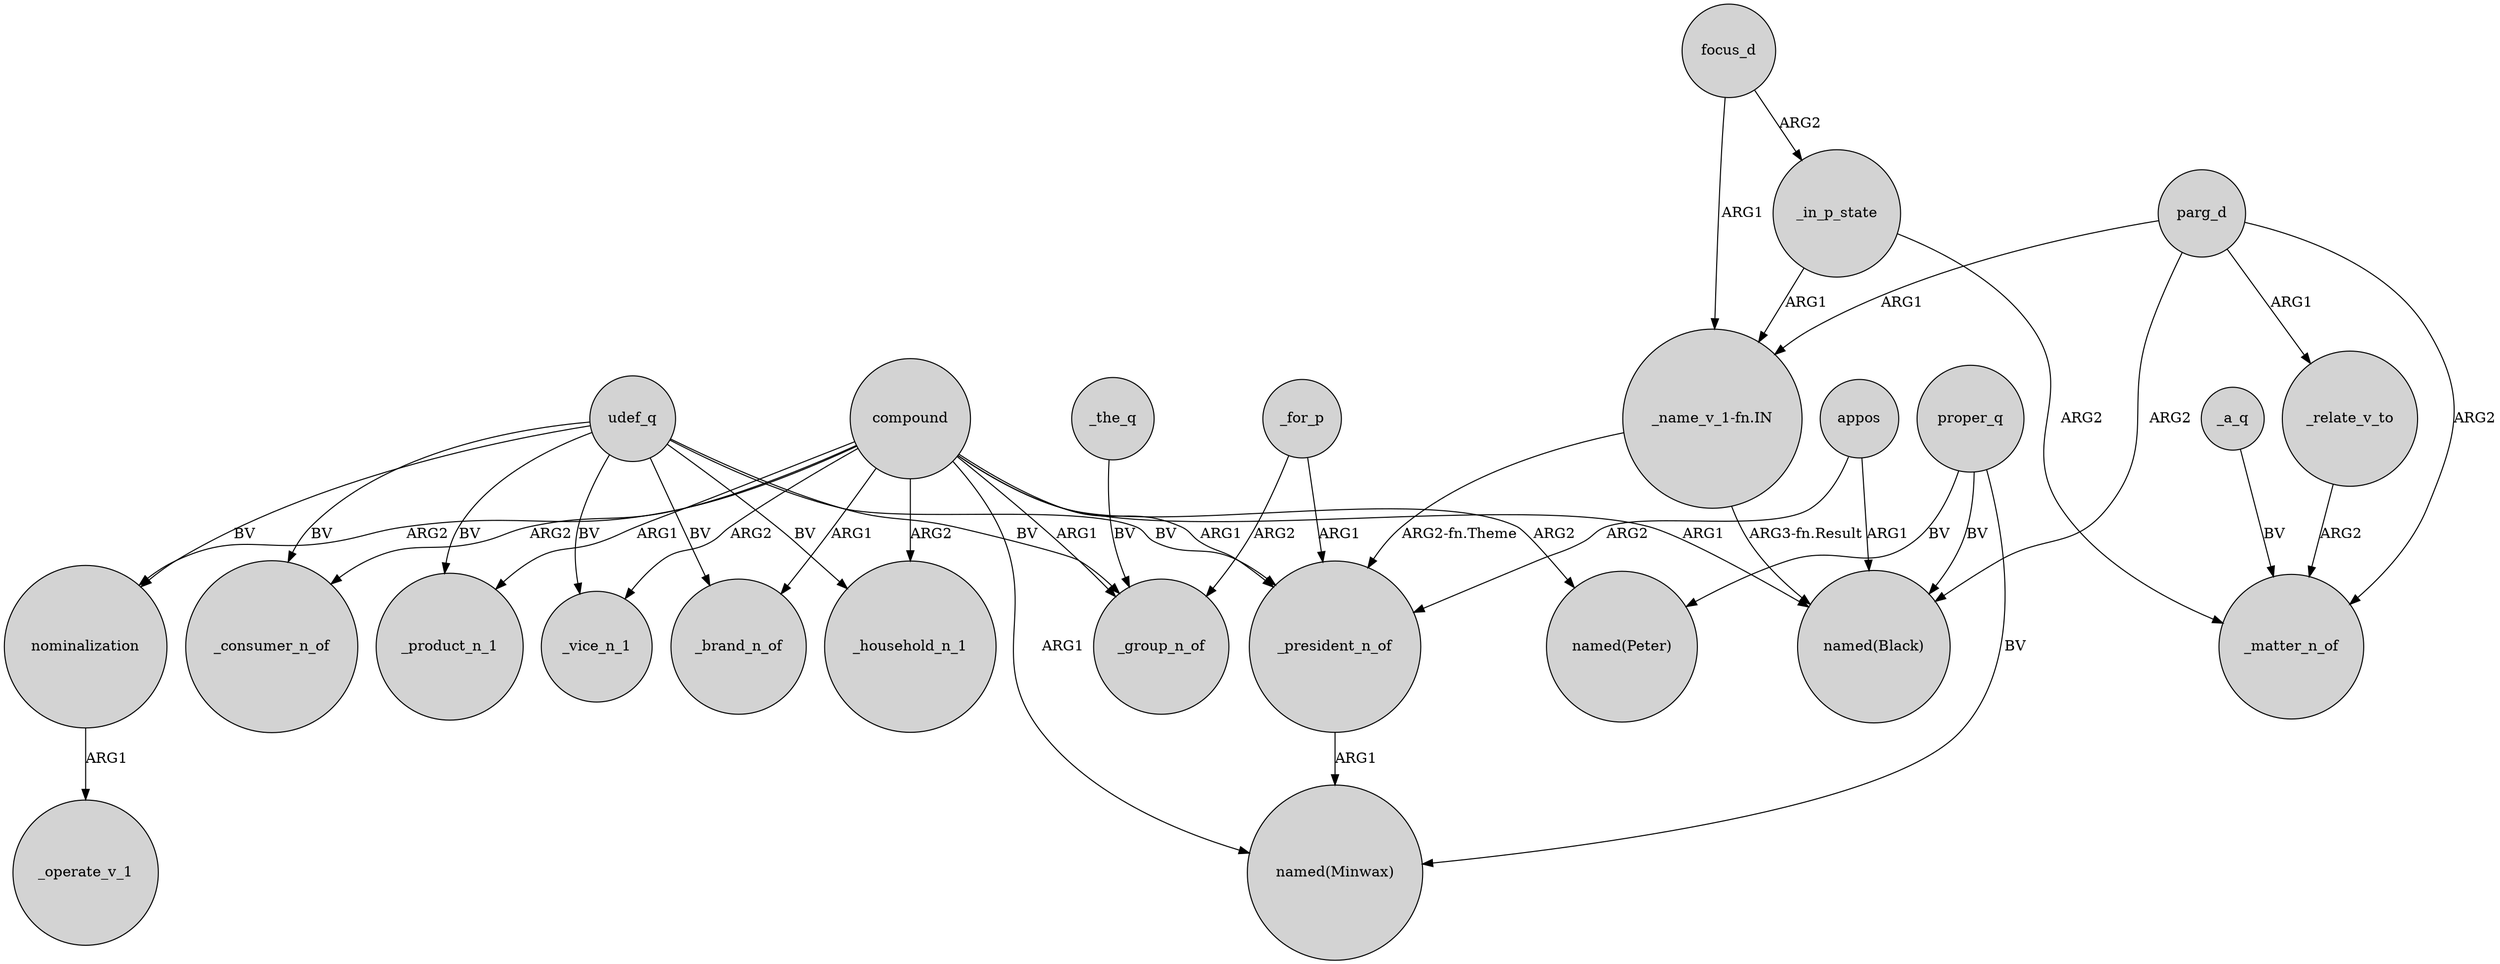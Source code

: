 digraph {
	node [shape=circle style=filled]
	_president_n_of -> "named(Minwax)" [label=ARG1]
	compound -> _vice_n_1 [label=ARG2]
	compound -> _product_n_1 [label=ARG1]
	nominalization -> _operate_v_1 [label=ARG1]
	proper_q -> "named(Minwax)" [label=BV]
	parg_d -> _matter_n_of [label=ARG2]
	"_name_v_1-fn.IN" -> "named(Black)" [label="ARG3-fn.Result"]
	parg_d -> _relate_v_to [label=ARG1]
	udef_q -> _household_n_1 [label=BV]
	compound -> _brand_n_of [label=ARG1]
	focus_d -> _in_p_state [label=ARG2]
	compound -> "named(Minwax)" [label=ARG1]
	compound -> nominalization [label=ARG2]
	compound -> _household_n_1 [label=ARG2]
	_the_q -> _group_n_of [label=BV]
	proper_q -> "named(Black)" [label=BV]
	proper_q -> "named(Peter)" [label=BV]
	udef_q -> _vice_n_1 [label=BV]
	appos -> _president_n_of [label=ARG2]
	"_name_v_1-fn.IN" -> _president_n_of [label="ARG2-fn.Theme"]
	focus_d -> "_name_v_1-fn.IN" [label=ARG1]
	compound -> "named(Peter)" [label=ARG2]
	_for_p -> _group_n_of [label=ARG2]
	compound -> _president_n_of [label=ARG1]
	udef_q -> _president_n_of [label=BV]
	compound -> "named(Black)" [label=ARG1]
	_in_p_state -> _matter_n_of [label=ARG2]
	udef_q -> _consumer_n_of [label=BV]
	udef_q -> nominalization [label=BV]
	appos -> "named(Black)" [label=ARG1]
	udef_q -> _brand_n_of [label=BV]
	_relate_v_to -> _matter_n_of [label=ARG2]
	compound -> _consumer_n_of [label=ARG2]
	_in_p_state -> "_name_v_1-fn.IN" [label=ARG1]
	udef_q -> _product_n_1 [label=BV]
	_for_p -> _president_n_of [label=ARG1]
	parg_d -> "named(Black)" [label=ARG2]
	_a_q -> _matter_n_of [label=BV]
	udef_q -> _group_n_of [label=BV]
	compound -> _group_n_of [label=ARG1]
	parg_d -> "_name_v_1-fn.IN" [label=ARG1]
}
